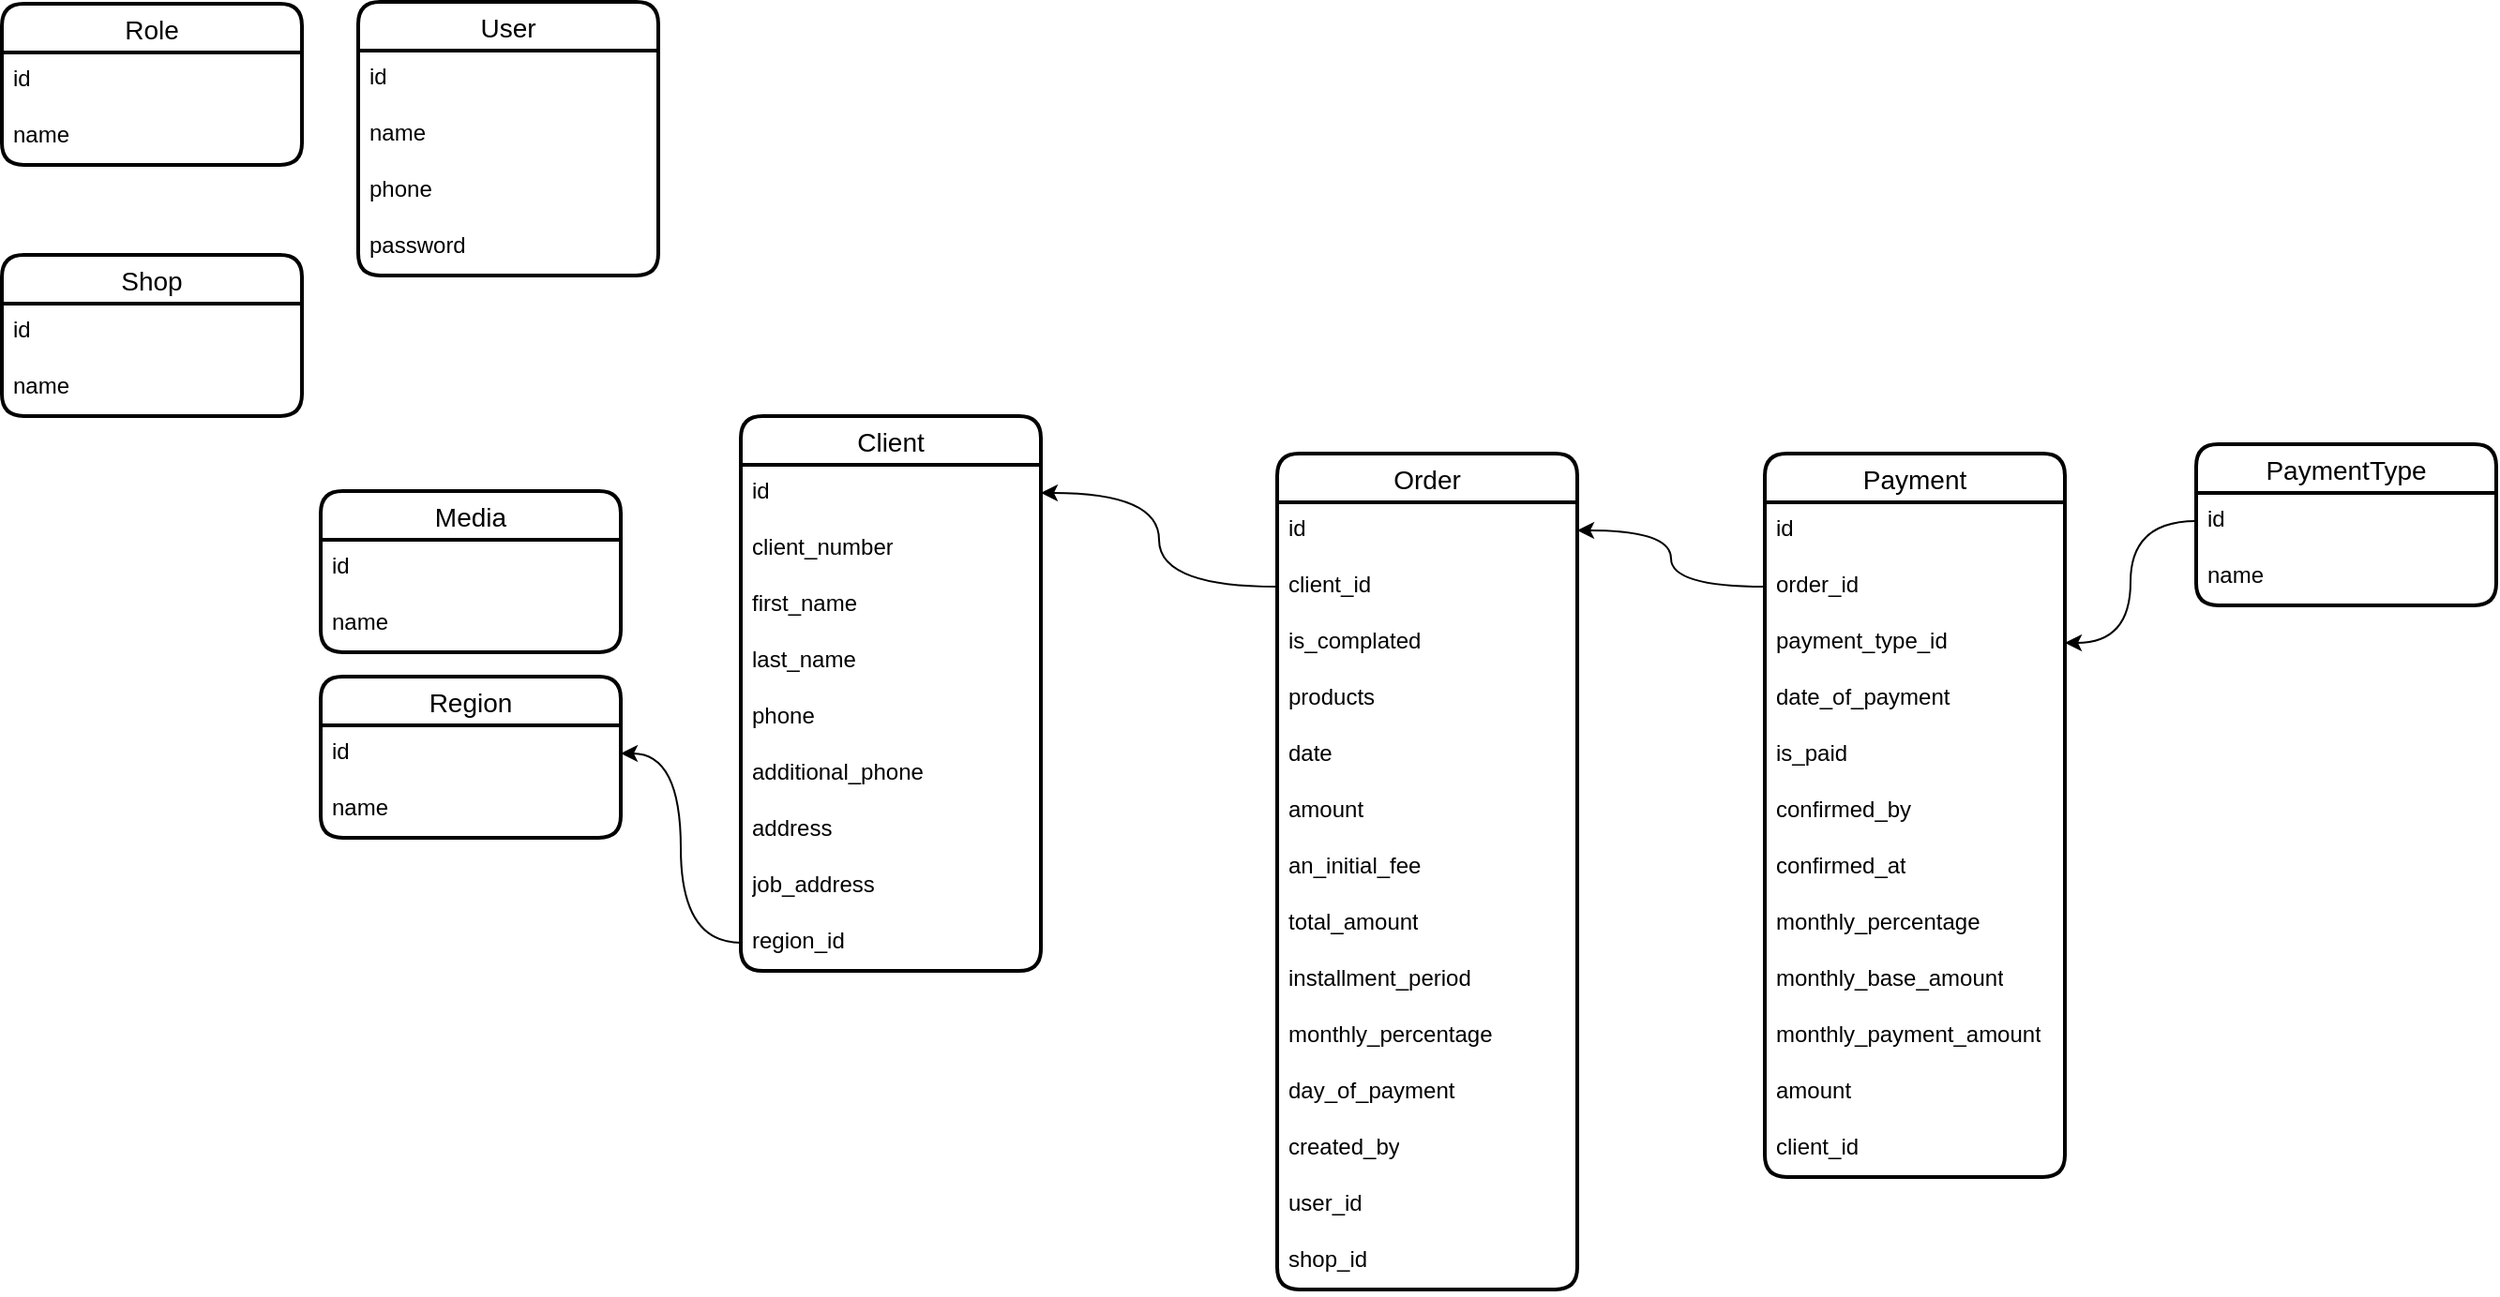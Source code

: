 <mxfile version="24.2.1" type="github">
  <diagram name="Страница — 1" id="WHzNaa2vAF3_SvquMsoz">
    <mxGraphModel dx="1195" dy="615" grid="1" gridSize="10" guides="1" tooltips="1" connect="1" arrows="1" fold="1" page="1" pageScale="1" pageWidth="827" pageHeight="1169" math="0" shadow="0">
      <root>
        <mxCell id="0" />
        <mxCell id="1" parent="0" />
        <mxCell id="ufpbq39WT0exQgd2Rxnb-1" value="User" style="swimlane;fontStyle=0;childLayout=stackLayout;horizontal=1;startSize=26;horizontalStack=0;resizeParent=1;resizeParentMax=0;resizeLast=0;collapsible=1;marginBottom=0;align=center;fontSize=14;strokeWidth=2;rounded=1;shadow=0;glass=0;swimlaneLine=1;" parent="1" vertex="1">
          <mxGeometry x="360" y="280" width="160" height="146" as="geometry" />
        </mxCell>
        <mxCell id="ufpbq39WT0exQgd2Rxnb-2" value="id" style="text;strokeColor=none;fillColor=none;spacingLeft=4;spacingRight=4;overflow=hidden;rotatable=0;points=[[0,0.5],[1,0.5]];portConstraint=eastwest;fontSize=12;whiteSpace=wrap;html=1;" parent="ufpbq39WT0exQgd2Rxnb-1" vertex="1">
          <mxGeometry y="26" width="160" height="30" as="geometry" />
        </mxCell>
        <mxCell id="ufpbq39WT0exQgd2Rxnb-3" value="name" style="text;strokeColor=none;fillColor=none;spacingLeft=4;spacingRight=4;overflow=hidden;rotatable=0;points=[[0,0.5],[1,0.5]];portConstraint=eastwest;fontSize=12;whiteSpace=wrap;html=1;" parent="ufpbq39WT0exQgd2Rxnb-1" vertex="1">
          <mxGeometry y="56" width="160" height="30" as="geometry" />
        </mxCell>
        <mxCell id="ufpbq39WT0exQgd2Rxnb-4" value="phone" style="text;strokeColor=none;fillColor=none;spacingLeft=4;spacingRight=4;overflow=hidden;rotatable=0;points=[[0,0.5],[1,0.5]];portConstraint=eastwest;fontSize=12;whiteSpace=wrap;html=1;" parent="ufpbq39WT0exQgd2Rxnb-1" vertex="1">
          <mxGeometry y="86" width="160" height="30" as="geometry" />
        </mxCell>
        <mxCell id="ufpbq39WT0exQgd2Rxnb-5" value="password" style="text;strokeColor=none;fillColor=none;spacingLeft=4;spacingRight=4;overflow=hidden;rotatable=0;points=[[0,0.5],[1,0.5]];portConstraint=eastwest;fontSize=12;whiteSpace=wrap;html=1;" parent="ufpbq39WT0exQgd2Rxnb-1" vertex="1">
          <mxGeometry y="116" width="160" height="30" as="geometry" />
        </mxCell>
        <mxCell id="ufpbq39WT0exQgd2Rxnb-11" value="Order" style="swimlane;fontStyle=0;childLayout=stackLayout;horizontal=1;startSize=26;horizontalStack=0;resizeParent=1;resizeParentMax=0;resizeLast=0;collapsible=1;marginBottom=0;align=center;fontSize=14;strokeWidth=2;rounded=1;shadow=0;glass=0;swimlaneLine=1;" parent="1" vertex="1">
          <mxGeometry x="850" y="521" width="160" height="446" as="geometry" />
        </mxCell>
        <mxCell id="ufpbq39WT0exQgd2Rxnb-12" value="id" style="text;strokeColor=none;fillColor=none;spacingLeft=4;spacingRight=4;overflow=hidden;rotatable=0;points=[[0,0.5],[1,0.5]];portConstraint=eastwest;fontSize=12;whiteSpace=wrap;html=1;" parent="ufpbq39WT0exQgd2Rxnb-11" vertex="1">
          <mxGeometry y="26" width="160" height="30" as="geometry" />
        </mxCell>
        <mxCell id="ufpbq39WT0exQgd2Rxnb-13" value="client_id" style="text;strokeColor=none;fillColor=none;spacingLeft=4;spacingRight=4;overflow=hidden;rotatable=0;points=[[0,0.5],[1,0.5]];portConstraint=eastwest;fontSize=12;whiteSpace=wrap;html=1;" parent="ufpbq39WT0exQgd2Rxnb-11" vertex="1">
          <mxGeometry y="56" width="160" height="30" as="geometry" />
        </mxCell>
        <mxCell id="ufpbq39WT0exQgd2Rxnb-19" value="is_complated" style="text;strokeColor=none;fillColor=none;spacingLeft=4;spacingRight=4;overflow=hidden;rotatable=0;points=[[0,0.5],[1,0.5]];portConstraint=eastwest;fontSize=12;whiteSpace=wrap;html=1;" parent="ufpbq39WT0exQgd2Rxnb-11" vertex="1">
          <mxGeometry y="86" width="160" height="30" as="geometry" />
        </mxCell>
        <mxCell id="ufpbq39WT0exQgd2Rxnb-30" value="products" style="text;strokeColor=none;fillColor=none;spacingLeft=4;spacingRight=4;overflow=hidden;rotatable=0;points=[[0,0.5],[1,0.5]];portConstraint=eastwest;fontSize=12;whiteSpace=wrap;html=1;" parent="ufpbq39WT0exQgd2Rxnb-11" vertex="1">
          <mxGeometry y="116" width="160" height="30" as="geometry" />
        </mxCell>
        <mxCell id="ufpbq39WT0exQgd2Rxnb-32" value="date" style="text;strokeColor=none;fillColor=none;spacingLeft=4;spacingRight=4;overflow=hidden;rotatable=0;points=[[0,0.5],[1,0.5]];portConstraint=eastwest;fontSize=12;whiteSpace=wrap;html=1;" parent="ufpbq39WT0exQgd2Rxnb-11" vertex="1">
          <mxGeometry y="146" width="160" height="30" as="geometry" />
        </mxCell>
        <mxCell id="2HXU6Upzlg9KUPoMQx_O-27" value="amount" style="text;strokeColor=none;fillColor=none;spacingLeft=4;spacingRight=4;overflow=hidden;rotatable=0;points=[[0,0.5],[1,0.5]];portConstraint=eastwest;fontSize=12;whiteSpace=wrap;html=1;" parent="ufpbq39WT0exQgd2Rxnb-11" vertex="1">
          <mxGeometry y="176" width="160" height="30" as="geometry" />
        </mxCell>
        <mxCell id="2HXU6Upzlg9KUPoMQx_O-28" value="an_initial_fee" style="text;strokeColor=none;fillColor=none;spacingLeft=4;spacingRight=4;overflow=hidden;rotatable=0;points=[[0,0.5],[1,0.5]];portConstraint=eastwest;fontSize=12;whiteSpace=wrap;html=1;" parent="ufpbq39WT0exQgd2Rxnb-11" vertex="1">
          <mxGeometry y="206" width="160" height="30" as="geometry" />
        </mxCell>
        <mxCell id="2HXU6Upzlg9KUPoMQx_O-29" value="total_amount" style="text;strokeColor=none;fillColor=none;spacingLeft=4;spacingRight=4;overflow=hidden;rotatable=0;points=[[0,0.5],[1,0.5]];portConstraint=eastwest;fontSize=12;whiteSpace=wrap;html=1;" parent="ufpbq39WT0exQgd2Rxnb-11" vertex="1">
          <mxGeometry y="236" width="160" height="30" as="geometry" />
        </mxCell>
        <mxCell id="2HXU6Upzlg9KUPoMQx_O-31" value="installment_period" style="text;strokeColor=none;fillColor=none;spacingLeft=4;spacingRight=4;overflow=hidden;rotatable=0;points=[[0,0.5],[1,0.5]];portConstraint=eastwest;fontSize=12;whiteSpace=wrap;html=1;" parent="ufpbq39WT0exQgd2Rxnb-11" vertex="1">
          <mxGeometry y="266" width="160" height="30" as="geometry" />
        </mxCell>
        <mxCell id="2HXU6Upzlg9KUPoMQx_O-30" value="monthly_percentage" style="text;strokeColor=none;fillColor=none;spacingLeft=4;spacingRight=4;overflow=hidden;rotatable=0;points=[[0,0.5],[1,0.5]];portConstraint=eastwest;fontSize=12;whiteSpace=wrap;html=1;" parent="ufpbq39WT0exQgd2Rxnb-11" vertex="1">
          <mxGeometry y="296" width="160" height="30" as="geometry" />
        </mxCell>
        <mxCell id="2HXU6Upzlg9KUPoMQx_O-46" value="day_of_payment" style="text;strokeColor=none;fillColor=none;spacingLeft=4;spacingRight=4;overflow=hidden;rotatable=0;points=[[0,0.5],[1,0.5]];portConstraint=eastwest;fontSize=12;whiteSpace=wrap;html=1;" parent="ufpbq39WT0exQgd2Rxnb-11" vertex="1">
          <mxGeometry y="326" width="160" height="30" as="geometry" />
        </mxCell>
        <mxCell id="ufpbq39WT0exQgd2Rxnb-31" value="created_by" style="text;strokeColor=none;fillColor=none;spacingLeft=4;spacingRight=4;overflow=hidden;rotatable=0;points=[[0,0.5],[1,0.5]];portConstraint=eastwest;fontSize=12;whiteSpace=wrap;html=1;" parent="ufpbq39WT0exQgd2Rxnb-11" vertex="1">
          <mxGeometry y="356" width="160" height="30" as="geometry" />
        </mxCell>
        <mxCell id="hS9vgsViVSdzWUvUSHCV-9" value="user_id" style="text;strokeColor=none;fillColor=none;spacingLeft=4;spacingRight=4;overflow=hidden;rotatable=0;points=[[0,0.5],[1,0.5]];portConstraint=eastwest;fontSize=12;whiteSpace=wrap;html=1;" vertex="1" parent="ufpbq39WT0exQgd2Rxnb-11">
          <mxGeometry y="386" width="160" height="30" as="geometry" />
        </mxCell>
        <mxCell id="hS9vgsViVSdzWUvUSHCV-10" value="shop_id" style="text;strokeColor=none;fillColor=none;spacingLeft=4;spacingRight=4;overflow=hidden;rotatable=0;points=[[0,0.5],[1,0.5]];portConstraint=eastwest;fontSize=12;whiteSpace=wrap;html=1;" vertex="1" parent="ufpbq39WT0exQgd2Rxnb-11">
          <mxGeometry y="416" width="160" height="30" as="geometry" />
        </mxCell>
        <mxCell id="2HXU6Upzlg9KUPoMQx_O-1" value="Role" style="swimlane;fontStyle=0;childLayout=stackLayout;horizontal=1;startSize=26;horizontalStack=0;resizeParent=1;resizeParentMax=0;resizeLast=0;collapsible=1;marginBottom=0;align=center;fontSize=14;strokeWidth=2;rounded=1;shadow=0;glass=0;swimlaneLine=1;" parent="1" vertex="1">
          <mxGeometry x="170" y="281" width="160" height="86" as="geometry" />
        </mxCell>
        <mxCell id="2HXU6Upzlg9KUPoMQx_O-2" value="id" style="text;strokeColor=none;fillColor=none;spacingLeft=4;spacingRight=4;overflow=hidden;rotatable=0;points=[[0,0.5],[1,0.5]];portConstraint=eastwest;fontSize=12;whiteSpace=wrap;html=1;" parent="2HXU6Upzlg9KUPoMQx_O-1" vertex="1">
          <mxGeometry y="26" width="160" height="30" as="geometry" />
        </mxCell>
        <mxCell id="2HXU6Upzlg9KUPoMQx_O-3" value="name" style="text;strokeColor=none;fillColor=none;spacingLeft=4;spacingRight=4;overflow=hidden;rotatable=0;points=[[0,0.5],[1,0.5]];portConstraint=eastwest;fontSize=12;whiteSpace=wrap;html=1;" parent="2HXU6Upzlg9KUPoMQx_O-1" vertex="1">
          <mxGeometry y="56" width="160" height="30" as="geometry" />
        </mxCell>
        <mxCell id="2HXU6Upzlg9KUPoMQx_O-6" value="Client" style="swimlane;fontStyle=0;childLayout=stackLayout;horizontal=1;startSize=26;horizontalStack=0;resizeParent=1;resizeParentMax=0;resizeLast=0;collapsible=1;marginBottom=0;align=center;fontSize=14;strokeWidth=2;rounded=1;shadow=0;glass=0;swimlaneLine=1;" parent="1" vertex="1">
          <mxGeometry x="564" y="501" width="160" height="296" as="geometry" />
        </mxCell>
        <mxCell id="2HXU6Upzlg9KUPoMQx_O-7" value="id" style="text;strokeColor=none;fillColor=none;spacingLeft=4;spacingRight=4;overflow=hidden;rotatable=0;points=[[0,0.5],[1,0.5]];portConstraint=eastwest;fontSize=12;whiteSpace=wrap;html=1;" parent="2HXU6Upzlg9KUPoMQx_O-6" vertex="1">
          <mxGeometry y="26" width="160" height="30" as="geometry" />
        </mxCell>
        <mxCell id="2HXU6Upzlg9KUPoMQx_O-17" value="client_number" style="text;strokeColor=none;fillColor=none;spacingLeft=4;spacingRight=4;overflow=hidden;rotatable=0;points=[[0,0.5],[1,0.5]];portConstraint=eastwest;fontSize=12;whiteSpace=wrap;html=1;" parent="2HXU6Upzlg9KUPoMQx_O-6" vertex="1">
          <mxGeometry y="56" width="160" height="30" as="geometry" />
        </mxCell>
        <mxCell id="2HXU6Upzlg9KUPoMQx_O-8" value="first_name" style="text;strokeColor=none;fillColor=none;spacingLeft=4;spacingRight=4;overflow=hidden;rotatable=0;points=[[0,0.5],[1,0.5]];portConstraint=eastwest;fontSize=12;whiteSpace=wrap;html=1;" parent="2HXU6Upzlg9KUPoMQx_O-6" vertex="1">
          <mxGeometry y="86" width="160" height="30" as="geometry" />
        </mxCell>
        <mxCell id="2HXU6Upzlg9KUPoMQx_O-26" value="last_name" style="text;strokeColor=none;fillColor=none;spacingLeft=4;spacingRight=4;overflow=hidden;rotatable=0;points=[[0,0.5],[1,0.5]];portConstraint=eastwest;fontSize=12;whiteSpace=wrap;html=1;" parent="2HXU6Upzlg9KUPoMQx_O-6" vertex="1">
          <mxGeometry y="116" width="160" height="30" as="geometry" />
        </mxCell>
        <mxCell id="2HXU6Upzlg9KUPoMQx_O-9" value="phone" style="text;strokeColor=none;fillColor=none;spacingLeft=4;spacingRight=4;overflow=hidden;rotatable=0;points=[[0,0.5],[1,0.5]];portConstraint=eastwest;fontSize=12;whiteSpace=wrap;html=1;" parent="2HXU6Upzlg9KUPoMQx_O-6" vertex="1">
          <mxGeometry y="146" width="160" height="30" as="geometry" />
        </mxCell>
        <mxCell id="2HXU6Upzlg9KUPoMQx_O-11" value="additional_phone" style="text;strokeColor=none;fillColor=none;spacingLeft=4;spacingRight=4;overflow=hidden;rotatable=0;points=[[0,0.5],[1,0.5]];portConstraint=eastwest;fontSize=12;whiteSpace=wrap;html=1;" parent="2HXU6Upzlg9KUPoMQx_O-6" vertex="1">
          <mxGeometry y="176" width="160" height="30" as="geometry" />
        </mxCell>
        <mxCell id="2HXU6Upzlg9KUPoMQx_O-10" value="address" style="text;strokeColor=none;fillColor=none;spacingLeft=4;spacingRight=4;overflow=hidden;rotatable=0;points=[[0,0.5],[1,0.5]];portConstraint=eastwest;fontSize=12;whiteSpace=wrap;html=1;" parent="2HXU6Upzlg9KUPoMQx_O-6" vertex="1">
          <mxGeometry y="206" width="160" height="30" as="geometry" />
        </mxCell>
        <mxCell id="2HXU6Upzlg9KUPoMQx_O-12" value="job_address" style="text;strokeColor=none;fillColor=none;spacingLeft=4;spacingRight=4;overflow=hidden;rotatable=0;points=[[0,0.5],[1,0.5]];portConstraint=eastwest;fontSize=12;whiteSpace=wrap;html=1;" parent="2HXU6Upzlg9KUPoMQx_O-6" vertex="1">
          <mxGeometry y="236" width="160" height="30" as="geometry" />
        </mxCell>
        <mxCell id="hS9vgsViVSdzWUvUSHCV-7" value="region_id" style="text;strokeColor=none;fillColor=none;spacingLeft=4;spacingRight=4;overflow=hidden;rotatable=0;points=[[0,0.5],[1,0.5]];portConstraint=eastwest;fontSize=12;whiteSpace=wrap;html=1;" vertex="1" parent="2HXU6Upzlg9KUPoMQx_O-6">
          <mxGeometry y="266" width="160" height="30" as="geometry" />
        </mxCell>
        <mxCell id="2HXU6Upzlg9KUPoMQx_O-13" value="Media" style="swimlane;fontStyle=0;childLayout=stackLayout;horizontal=1;startSize=26;horizontalStack=0;resizeParent=1;resizeParentMax=0;resizeLast=0;collapsible=1;marginBottom=0;align=center;fontSize=14;strokeWidth=2;rounded=1;shadow=0;glass=0;swimlaneLine=1;" parent="1" vertex="1">
          <mxGeometry x="340" y="541" width="160" height="86" as="geometry" />
        </mxCell>
        <mxCell id="2HXU6Upzlg9KUPoMQx_O-14" value="id" style="text;strokeColor=none;fillColor=none;spacingLeft=4;spacingRight=4;overflow=hidden;rotatable=0;points=[[0,0.5],[1,0.5]];portConstraint=eastwest;fontSize=12;whiteSpace=wrap;html=1;" parent="2HXU6Upzlg9KUPoMQx_O-13" vertex="1">
          <mxGeometry y="26" width="160" height="30" as="geometry" />
        </mxCell>
        <mxCell id="2HXU6Upzlg9KUPoMQx_O-15" value="name" style="text;strokeColor=none;fillColor=none;spacingLeft=4;spacingRight=4;overflow=hidden;rotatable=0;points=[[0,0.5],[1,0.5]];portConstraint=eastwest;fontSize=12;whiteSpace=wrap;html=1;" parent="2HXU6Upzlg9KUPoMQx_O-13" vertex="1">
          <mxGeometry y="56" width="160" height="30" as="geometry" />
        </mxCell>
        <mxCell id="2HXU6Upzlg9KUPoMQx_O-16" style="edgeStyle=orthogonalEdgeStyle;rounded=0;orthogonalLoop=1;jettySize=auto;html=1;entryX=1;entryY=0.5;entryDx=0;entryDy=0;elbow=vertical;curved=1;" parent="1" source="ufpbq39WT0exQgd2Rxnb-13" target="2HXU6Upzlg9KUPoMQx_O-7" edge="1">
          <mxGeometry relative="1" as="geometry" />
        </mxCell>
        <mxCell id="2HXU6Upzlg9KUPoMQx_O-18" value="Payment" style="swimlane;fontStyle=0;childLayout=stackLayout;horizontal=1;startSize=26;horizontalStack=0;resizeParent=1;resizeParentMax=0;resizeLast=0;collapsible=1;marginBottom=0;align=center;fontSize=14;strokeWidth=2;rounded=1;shadow=0;glass=0;swimlaneLine=1;" parent="1" vertex="1">
          <mxGeometry x="1110" y="521" width="160" height="386" as="geometry" />
        </mxCell>
        <mxCell id="2HXU6Upzlg9KUPoMQx_O-19" value="id" style="text;strokeColor=none;fillColor=none;spacingLeft=4;spacingRight=4;overflow=hidden;rotatable=0;points=[[0,0.5],[1,0.5]];portConstraint=eastwest;fontSize=12;whiteSpace=wrap;html=1;" parent="2HXU6Upzlg9KUPoMQx_O-18" vertex="1">
          <mxGeometry y="26" width="160" height="30" as="geometry" />
        </mxCell>
        <mxCell id="2HXU6Upzlg9KUPoMQx_O-20" value="order_id" style="text;strokeColor=none;fillColor=none;spacingLeft=4;spacingRight=4;overflow=hidden;rotatable=0;points=[[0,0.5],[1,0.5]];portConstraint=eastwest;fontSize=12;whiteSpace=wrap;html=1;" parent="2HXU6Upzlg9KUPoMQx_O-18" vertex="1">
          <mxGeometry y="56" width="160" height="30" as="geometry" />
        </mxCell>
        <mxCell id="2HXU6Upzlg9KUPoMQx_O-21" value="payment_type_id" style="text;strokeColor=none;fillColor=none;spacingLeft=4;spacingRight=4;overflow=hidden;rotatable=0;points=[[0,0.5],[1,0.5]];portConstraint=eastwest;fontSize=12;whiteSpace=wrap;html=1;" parent="2HXU6Upzlg9KUPoMQx_O-18" vertex="1">
          <mxGeometry y="86" width="160" height="30" as="geometry" />
        </mxCell>
        <mxCell id="2HXU6Upzlg9KUPoMQx_O-22" value="date_of_payment" style="text;strokeColor=none;fillColor=none;spacingLeft=4;spacingRight=4;overflow=hidden;rotatable=0;points=[[0,0.5],[1,0.5]];portConstraint=eastwest;fontSize=12;whiteSpace=wrap;html=1;" parent="2HXU6Upzlg9KUPoMQx_O-18" vertex="1">
          <mxGeometry y="116" width="160" height="30" as="geometry" />
        </mxCell>
        <mxCell id="2HXU6Upzlg9KUPoMQx_O-32" value="is_paid" style="text;strokeColor=none;fillColor=none;spacingLeft=4;spacingRight=4;overflow=hidden;rotatable=0;points=[[0,0.5],[1,0.5]];portConstraint=eastwest;fontSize=12;whiteSpace=wrap;html=1;" parent="2HXU6Upzlg9KUPoMQx_O-18" vertex="1">
          <mxGeometry y="146" width="160" height="30" as="geometry" />
        </mxCell>
        <mxCell id="2HXU6Upzlg9KUPoMQx_O-44" value="confirmed_by" style="text;strokeColor=none;fillColor=none;spacingLeft=4;spacingRight=4;overflow=hidden;rotatable=0;points=[[0,0.5],[1,0.5]];portConstraint=eastwest;fontSize=12;whiteSpace=wrap;html=1;" parent="2HXU6Upzlg9KUPoMQx_O-18" vertex="1">
          <mxGeometry y="176" width="160" height="30" as="geometry" />
        </mxCell>
        <mxCell id="2HXU6Upzlg9KUPoMQx_O-45" value="confirmed_at" style="text;strokeColor=none;fillColor=none;spacingLeft=4;spacingRight=4;overflow=hidden;rotatable=0;points=[[0,0.5],[1,0.5]];portConstraint=eastwest;fontSize=12;whiteSpace=wrap;html=1;" parent="2HXU6Upzlg9KUPoMQx_O-18" vertex="1">
          <mxGeometry y="206" width="160" height="30" as="geometry" />
        </mxCell>
        <mxCell id="3xzzMHhzONUQdZBWQZge-1" value="monthly_percentage" style="text;strokeColor=none;fillColor=none;spacingLeft=4;spacingRight=4;overflow=hidden;rotatable=0;points=[[0,0.5],[1,0.5]];portConstraint=eastwest;fontSize=12;whiteSpace=wrap;html=1;" parent="2HXU6Upzlg9KUPoMQx_O-18" vertex="1">
          <mxGeometry y="236" width="160" height="30" as="geometry" />
        </mxCell>
        <mxCell id="hS9vgsViVSdzWUvUSHCV-1" value="monthly_base_amount" style="text;strokeColor=none;fillColor=none;spacingLeft=4;spacingRight=4;overflow=hidden;rotatable=0;points=[[0,0.5],[1,0.5]];portConstraint=eastwest;fontSize=12;whiteSpace=wrap;html=1;" vertex="1" parent="2HXU6Upzlg9KUPoMQx_O-18">
          <mxGeometry y="266" width="160" height="30" as="geometry" />
        </mxCell>
        <mxCell id="hS9vgsViVSdzWUvUSHCV-2" value="monthly_payment_amount" style="text;strokeColor=none;fillColor=none;spacingLeft=4;spacingRight=4;overflow=hidden;rotatable=0;points=[[0,0.5],[1,0.5]];portConstraint=eastwest;fontSize=12;whiteSpace=wrap;html=1;" vertex="1" parent="2HXU6Upzlg9KUPoMQx_O-18">
          <mxGeometry y="296" width="160" height="30" as="geometry" />
        </mxCell>
        <mxCell id="3xzzMHhzONUQdZBWQZge-2" value="amount" style="text;strokeColor=none;fillColor=none;spacingLeft=4;spacingRight=4;overflow=hidden;rotatable=0;points=[[0,0.5],[1,0.5]];portConstraint=eastwest;fontSize=12;whiteSpace=wrap;html=1;" parent="2HXU6Upzlg9KUPoMQx_O-18" vertex="1">
          <mxGeometry y="326" width="160" height="30" as="geometry" />
        </mxCell>
        <mxCell id="rRhnVMUoknU9wxpVxaIB-1" value="client_id" style="text;strokeColor=none;fillColor=none;spacingLeft=4;spacingRight=4;overflow=hidden;rotatable=0;points=[[0,0.5],[1,0.5]];portConstraint=eastwest;fontSize=12;whiteSpace=wrap;html=1;" parent="2HXU6Upzlg9KUPoMQx_O-18" vertex="1">
          <mxGeometry y="356" width="160" height="30" as="geometry" />
        </mxCell>
        <mxCell id="2HXU6Upzlg9KUPoMQx_O-25" style="edgeStyle=orthogonalEdgeStyle;rounded=0;orthogonalLoop=1;jettySize=auto;html=1;entryX=1;entryY=0.5;entryDx=0;entryDy=0;curved=1;" parent="1" source="2HXU6Upzlg9KUPoMQx_O-20" target="ufpbq39WT0exQgd2Rxnb-12" edge="1">
          <mxGeometry relative="1" as="geometry" />
        </mxCell>
        <mxCell id="2HXU6Upzlg9KUPoMQx_O-33" value="PaymentType" style="swimlane;fontStyle=0;childLayout=stackLayout;horizontal=1;startSize=26;horizontalStack=0;resizeParent=1;resizeParentMax=0;resizeLast=0;collapsible=1;marginBottom=0;align=center;fontSize=14;strokeWidth=2;rounded=1;shadow=0;glass=0;swimlaneLine=1;" parent="1" vertex="1">
          <mxGeometry x="1340" y="516" width="160" height="86" as="geometry" />
        </mxCell>
        <mxCell id="2HXU6Upzlg9KUPoMQx_O-34" value="id" style="text;strokeColor=none;fillColor=none;spacingLeft=4;spacingRight=4;overflow=hidden;rotatable=0;points=[[0,0.5],[1,0.5]];portConstraint=eastwest;fontSize=12;whiteSpace=wrap;html=1;" parent="2HXU6Upzlg9KUPoMQx_O-33" vertex="1">
          <mxGeometry y="26" width="160" height="30" as="geometry" />
        </mxCell>
        <mxCell id="2HXU6Upzlg9KUPoMQx_O-35" value="name" style="text;strokeColor=none;fillColor=none;spacingLeft=4;spacingRight=4;overflow=hidden;rotatable=0;points=[[0,0.5],[1,0.5]];portConstraint=eastwest;fontSize=12;whiteSpace=wrap;html=1;" parent="2HXU6Upzlg9KUPoMQx_O-33" vertex="1">
          <mxGeometry y="56" width="160" height="30" as="geometry" />
        </mxCell>
        <mxCell id="2HXU6Upzlg9KUPoMQx_O-43" style="edgeStyle=orthogonalEdgeStyle;rounded=0;orthogonalLoop=1;jettySize=auto;html=1;entryX=1;entryY=0.5;entryDx=0;entryDy=0;curved=1;" parent="1" source="2HXU6Upzlg9KUPoMQx_O-34" target="2HXU6Upzlg9KUPoMQx_O-21" edge="1">
          <mxGeometry relative="1" as="geometry" />
        </mxCell>
        <mxCell id="hS9vgsViVSdzWUvUSHCV-3" value="Region" style="swimlane;fontStyle=0;childLayout=stackLayout;horizontal=1;startSize=26;horizontalStack=0;resizeParent=1;resizeParentMax=0;resizeLast=0;collapsible=1;marginBottom=0;align=center;fontSize=14;strokeWidth=2;rounded=1;shadow=0;glass=0;swimlaneLine=1;" vertex="1" parent="1">
          <mxGeometry x="340" y="640" width="160" height="86" as="geometry" />
        </mxCell>
        <mxCell id="hS9vgsViVSdzWUvUSHCV-4" value="id" style="text;strokeColor=none;fillColor=none;spacingLeft=4;spacingRight=4;overflow=hidden;rotatable=0;points=[[0,0.5],[1,0.5]];portConstraint=eastwest;fontSize=12;whiteSpace=wrap;html=1;" vertex="1" parent="hS9vgsViVSdzWUvUSHCV-3">
          <mxGeometry y="26" width="160" height="30" as="geometry" />
        </mxCell>
        <mxCell id="hS9vgsViVSdzWUvUSHCV-5" value="name" style="text;strokeColor=none;fillColor=none;spacingLeft=4;spacingRight=4;overflow=hidden;rotatable=0;points=[[0,0.5],[1,0.5]];portConstraint=eastwest;fontSize=12;whiteSpace=wrap;html=1;" vertex="1" parent="hS9vgsViVSdzWUvUSHCV-3">
          <mxGeometry y="56" width="160" height="30" as="geometry" />
        </mxCell>
        <mxCell id="hS9vgsViVSdzWUvUSHCV-8" style="edgeStyle=orthogonalEdgeStyle;rounded=0;orthogonalLoop=1;jettySize=auto;html=1;entryX=1;entryY=0.5;entryDx=0;entryDy=0;curved=1;" edge="1" parent="1" source="hS9vgsViVSdzWUvUSHCV-7" target="hS9vgsViVSdzWUvUSHCV-4">
          <mxGeometry relative="1" as="geometry" />
        </mxCell>
        <mxCell id="hS9vgsViVSdzWUvUSHCV-11" value="Shop" style="swimlane;fontStyle=0;childLayout=stackLayout;horizontal=1;startSize=26;horizontalStack=0;resizeParent=1;resizeParentMax=0;resizeLast=0;collapsible=1;marginBottom=0;align=center;fontSize=14;strokeWidth=2;rounded=1;shadow=0;glass=0;swimlaneLine=1;" vertex="1" parent="1">
          <mxGeometry x="170" y="415" width="160" height="86" as="geometry" />
        </mxCell>
        <mxCell id="hS9vgsViVSdzWUvUSHCV-12" value="id" style="text;strokeColor=none;fillColor=none;spacingLeft=4;spacingRight=4;overflow=hidden;rotatable=0;points=[[0,0.5],[1,0.5]];portConstraint=eastwest;fontSize=12;whiteSpace=wrap;html=1;" vertex="1" parent="hS9vgsViVSdzWUvUSHCV-11">
          <mxGeometry y="26" width="160" height="30" as="geometry" />
        </mxCell>
        <mxCell id="hS9vgsViVSdzWUvUSHCV-13" value="name" style="text;strokeColor=none;fillColor=none;spacingLeft=4;spacingRight=4;overflow=hidden;rotatable=0;points=[[0,0.5],[1,0.5]];portConstraint=eastwest;fontSize=12;whiteSpace=wrap;html=1;" vertex="1" parent="hS9vgsViVSdzWUvUSHCV-11">
          <mxGeometry y="56" width="160" height="30" as="geometry" />
        </mxCell>
      </root>
    </mxGraphModel>
  </diagram>
</mxfile>
